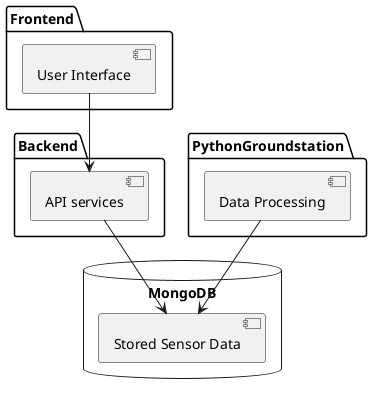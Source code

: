 @startuml 

package "Frontend" {
  [User Interface]
}

package "Backend" {
  [API services]
}

database "MongoDB" { 
  [Stored Sensor Data]
}

package "PythonGroundstation" {
  [Data Processing]
}
[Data Processing] --> [Stored Sensor Data]
[API services] --> [Stored Sensor Data]
[User Interface] --> [API services]

@enduml